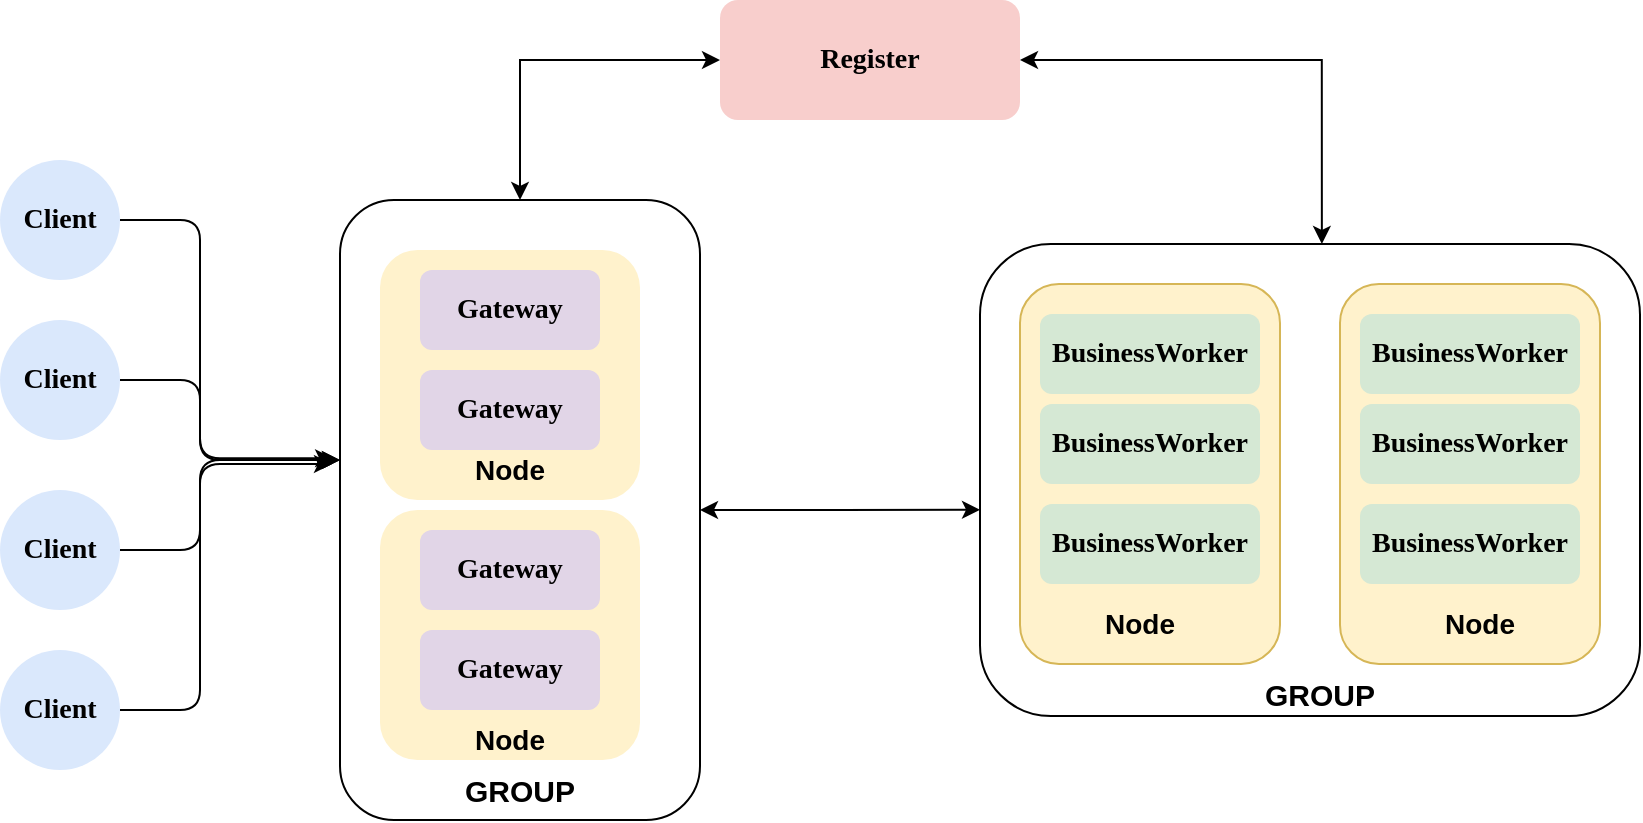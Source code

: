 <mxfile version="14.9.4" type="device"><diagram id="8KiFIogLRaid0rSmhTV5" name="Page-1"><mxGraphModel dx="1422" dy="762" grid="1" gridSize="10" guides="1" tooltips="1" connect="1" arrows="1" fold="1" page="1" pageScale="1" pageWidth="827" pageHeight="1169" math="0" shadow="0"><root><mxCell id="0"/><mxCell id="1NIG302mUYfSHlz37v_A-12" value="Untitled Layer" parent="0"/><mxCell id="1NIG302mUYfSHlz37v_A-25" style="edgeStyle=orthogonalEdgeStyle;rounded=0;orthogonalLoop=1;jettySize=auto;html=1;entryX=0;entryY=0.563;entryDx=0;entryDy=0;entryPerimeter=0;startArrow=classic;startFill=1;fontStyle=1" parent="1NIG302mUYfSHlz37v_A-12" source="1NIG302mUYfSHlz37v_A-13" target="1NIG302mUYfSHlz37v_A-14" edge="1"><mxGeometry relative="1" as="geometry"/></mxCell><mxCell id="1NIG302mUYfSHlz37v_A-13" value="" style="rounded=1;whiteSpace=wrap;html=1;fontStyle=1" parent="1NIG302mUYfSHlz37v_A-12" vertex="1"><mxGeometry x="200" y="280" width="180" height="310" as="geometry"/></mxCell><mxCell id="1NIG302mUYfSHlz37v_A-14" value="" style="rounded=1;whiteSpace=wrap;html=1;fontStyle=1" parent="1NIG302mUYfSHlz37v_A-12" vertex="1"><mxGeometry x="520" y="302" width="330" height="236" as="geometry"/></mxCell><mxCell id="1NIG302mUYfSHlz37v_A-19" value="" style="edgeStyle=segmentEdgeStyle;endArrow=classic;html=1;exitX=1;exitY=0.5;exitDx=0;exitDy=0;entryX=-0.019;entryY=0.453;entryDx=0;entryDy=0;entryPerimeter=0;fontStyle=1" parent="1NIG302mUYfSHlz37v_A-12" edge="1"><mxGeometry width="50" height="50" relative="1" as="geometry"><mxPoint x="90" y="290" as="sourcePoint"/><mxPoint x="196.58" y="409.105" as="targetPoint"/><Array as="points"><mxPoint x="130" y="290"/><mxPoint x="130" y="409"/></Array></mxGeometry></mxCell><mxCell id="1NIG302mUYfSHlz37v_A-20" value="" style="edgeStyle=segmentEdgeStyle;endArrow=classic;html=1;exitX=1;exitY=0.5;exitDx=0;exitDy=0;fontStyle=1" parent="1NIG302mUYfSHlz37v_A-12" source="ZAorqvLTD5g4jHcSCniG-15" edge="1"><mxGeometry width="50" height="50" relative="1" as="geometry"><mxPoint x="100" y="300" as="sourcePoint"/><mxPoint x="200" y="410" as="targetPoint"/><Array as="points"><mxPoint x="130" y="370"/><mxPoint x="130" y="410"/></Array></mxGeometry></mxCell><mxCell id="1NIG302mUYfSHlz37v_A-22" value="" style="edgeStyle=segmentEdgeStyle;endArrow=classic;html=1;exitX=1;exitY=0.5;exitDx=0;exitDy=0;fontStyle=1" parent="1NIG302mUYfSHlz37v_A-12" source="ZAorqvLTD5g4jHcSCniG-14" edge="1"><mxGeometry width="50" height="50" relative="1" as="geometry"><mxPoint x="140" y="650" as="sourcePoint"/><mxPoint x="200" y="410" as="targetPoint"/><Array as="points"><mxPoint x="130" y="455"/><mxPoint x="130" y="410"/></Array></mxGeometry></mxCell><mxCell id="1NIG302mUYfSHlz37v_A-23" value="" style="edgeStyle=segmentEdgeStyle;endArrow=classic;html=1;exitX=1;exitY=0.5;exitDx=0;exitDy=0;fontStyle=1" parent="1NIG302mUYfSHlz37v_A-12" source="ZAorqvLTD5g4jHcSCniG-23" edge="1"><mxGeometry width="50" height="50" relative="1" as="geometry"><mxPoint x="460" y="430" as="sourcePoint"/><mxPoint x="196" y="412" as="targetPoint"/><Array as="points"><mxPoint x="130" y="535"/><mxPoint x="130" y="412"/></Array></mxGeometry></mxCell><mxCell id="1NIG302mUYfSHlz37v_A-24" style="edgeStyle=orthogonalEdgeStyle;rounded=0;orthogonalLoop=1;jettySize=auto;html=1;entryX=0.5;entryY=0;entryDx=0;entryDy=0;startArrow=classic;startFill=1;fontStyle=1" parent="1NIG302mUYfSHlz37v_A-12" source="ZAorqvLTD5g4jHcSCniG-1" target="1NIG302mUYfSHlz37v_A-13" edge="1"><mxGeometry relative="1" as="geometry"/></mxCell><mxCell id="1NIG302mUYfSHlz37v_A-26" style="edgeStyle=orthogonalEdgeStyle;rounded=0;orthogonalLoop=1;jettySize=auto;html=1;entryX=0.518;entryY=0;entryDx=0;entryDy=0;entryPerimeter=0;startArrow=classic;startFill=1;exitX=1;exitY=0.5;exitDx=0;exitDy=0;fontStyle=1" parent="1NIG302mUYfSHlz37v_A-12" source="ZAorqvLTD5g4jHcSCniG-1" target="1NIG302mUYfSHlz37v_A-14" edge="1"><mxGeometry relative="1" as="geometry"/></mxCell><mxCell id="c7lH_eX53HV6unam356O-1" value="&lt;b&gt;&lt;font style=&quot;font-size: 15px&quot;&gt;GROUP&lt;/font&gt;&lt;/b&gt;" style="text;html=1;strokeColor=none;fillColor=none;align=center;verticalAlign=middle;whiteSpace=wrap;rounded=0;" vertex="1" parent="1NIG302mUYfSHlz37v_A-12"><mxGeometry x="270" y="565" width="40" height="20" as="geometry"/></mxCell><mxCell id="ZAorqvLTD5g4jHcSCniG-17" value="Untitled Layer" parent="0"/><mxCell id="ZAorqvLTD5g4jHcSCniG-18" value="" style="rounded=1;whiteSpace=wrap;html=1;fillColor=#fff2cc;fontFamily=Comic Sans MS;fontSize=14;strokeColor=none;fontStyle=1" parent="ZAorqvLTD5g4jHcSCniG-17" vertex="1"><mxGeometry x="220" y="305" width="130" height="125" as="geometry"/></mxCell><mxCell id="ZAorqvLTD5g4jHcSCniG-19" value="" style="rounded=1;whiteSpace=wrap;html=1;fillColor=#fff2cc;strokeColor=#d6b656;fontFamily=Comic Sans MS;fontSize=14;fontStyle=1" parent="ZAorqvLTD5g4jHcSCniG-17" vertex="1"><mxGeometry x="540" y="322" width="130" height="190" as="geometry"/></mxCell><mxCell id="1NIG302mUYfSHlz37v_A-2" value="Gateway" style="rounded=1;whiteSpace=wrap;html=1;fillColor=#e1d5e7;strokeColor=none;fontFamily=Comic Sans MS;fontSize=14;fontStyle=1" parent="ZAorqvLTD5g4jHcSCniG-17" vertex="1"><mxGeometry x="240" y="315" width="90" height="40" as="geometry"/></mxCell><mxCell id="1NIG302mUYfSHlz37v_A-3" value="" style="rounded=1;whiteSpace=wrap;html=1;fillColor=#fff2cc;fontFamily=Comic Sans MS;fontSize=14;strokeColor=none;fontStyle=1" parent="ZAorqvLTD5g4jHcSCniG-17" vertex="1"><mxGeometry x="220" y="435" width="130" height="125" as="geometry"/></mxCell><mxCell id="1NIG302mUYfSHlz37v_A-4" value="Gateway" style="rounded=1;whiteSpace=wrap;html=1;fillColor=#e1d5e7;strokeColor=none;fontFamily=Comic Sans MS;fontSize=14;fontStyle=1" parent="ZAorqvLTD5g4jHcSCniG-17" vertex="1"><mxGeometry x="240" y="445" width="90" height="40" as="geometry"/></mxCell><mxCell id="1NIG302mUYfSHlz37v_A-5" value="Gateway" style="rounded=1;whiteSpace=wrap;html=1;fillColor=#e1d5e7;strokeColor=none;fontFamily=Comic Sans MS;fontSize=14;fontStyle=1" parent="ZAorqvLTD5g4jHcSCniG-17" vertex="1"><mxGeometry x="240" y="495" width="90" height="40" as="geometry"/></mxCell><mxCell id="1NIG302mUYfSHlz37v_A-6" value="BusinessWorker" style="rounded=1;whiteSpace=wrap;html=1;fillColor=#d5e8d4;strokeColor=none;fontFamily=Comic Sans MS;fontSize=14;fontStyle=1" parent="ZAorqvLTD5g4jHcSCniG-17" vertex="1"><mxGeometry x="550" y="337" width="110" height="40" as="geometry"/></mxCell><mxCell id="1NIG302mUYfSHlz37v_A-7" value="BusinessWorker" style="rounded=1;whiteSpace=wrap;html=1;fillColor=#d5e8d4;strokeColor=none;fontFamily=Comic Sans MS;fontSize=14;fontStyle=1" parent="ZAorqvLTD5g4jHcSCniG-17" vertex="1"><mxGeometry x="550" y="432" width="110" height="40" as="geometry"/></mxCell><mxCell id="1NIG302mUYfSHlz37v_A-8" value="" style="rounded=1;whiteSpace=wrap;html=1;fillColor=#fff2cc;strokeColor=#d6b656;fontFamily=Comic Sans MS;fontSize=14;fontStyle=1" parent="ZAorqvLTD5g4jHcSCniG-17" vertex="1"><mxGeometry x="700" y="322" width="130" height="190" as="geometry"/></mxCell><mxCell id="1NIG302mUYfSHlz37v_A-9" value="BusinessWorker" style="rounded=1;whiteSpace=wrap;html=1;fillColor=#d5e8d4;strokeColor=none;fontFamily=Comic Sans MS;fontSize=14;fontStyle=1" parent="ZAorqvLTD5g4jHcSCniG-17" vertex="1"><mxGeometry x="710" y="337" width="110" height="40" as="geometry"/></mxCell><mxCell id="1NIG302mUYfSHlz37v_A-10" value="BusinessWorker" style="rounded=1;whiteSpace=wrap;html=1;fillColor=#d5e8d4;strokeColor=none;fontFamily=Comic Sans MS;fontSize=14;fontStyle=1" parent="ZAorqvLTD5g4jHcSCniG-17" vertex="1"><mxGeometry x="710" y="432" width="110" height="40" as="geometry"/></mxCell><mxCell id="1NIG302mUYfSHlz37v_A-11" value="BusinessWorker" style="rounded=1;whiteSpace=wrap;html=1;fillColor=#d5e8d4;strokeColor=none;fontFamily=Comic Sans MS;fontSize=14;fontStyle=1" parent="ZAorqvLTD5g4jHcSCniG-17" vertex="1"><mxGeometry x="710" y="382" width="110" height="40" as="geometry"/></mxCell><mxCell id="1" parent="0"/><mxCell id="ZAorqvLTD5g4jHcSCniG-1" value="&lt;span&gt;Register&lt;/span&gt;" style="rounded=1;whiteSpace=wrap;html=1;fillColor=#f8cecc;strokeColor=none;fontFamily=Comic Sans MS;fontSize=14;fontStyle=1" parent="1" vertex="1"><mxGeometry x="390" y="180" width="150" height="60" as="geometry"/></mxCell><mxCell id="ZAorqvLTD5g4jHcSCniG-2" value="Gateway" style="rounded=1;whiteSpace=wrap;html=1;fillColor=#e1d5e7;strokeColor=none;fontFamily=Comic Sans MS;fontSize=14;fontStyle=1" parent="1" vertex="1"><mxGeometry x="240" y="365" width="90" height="40" as="geometry"/></mxCell><mxCell id="ZAorqvLTD5g4jHcSCniG-8" value="BusinessWorker" style="rounded=1;whiteSpace=wrap;html=1;fillColor=#d5e8d4;strokeColor=none;fontFamily=Comic Sans MS;fontSize=14;fontStyle=1" parent="1" vertex="1"><mxGeometry x="550" y="382" width="110" height="40" as="geometry"/></mxCell><mxCell id="ZAorqvLTD5g4jHcSCniG-13" value="Client" style="ellipse;whiteSpace=wrap;html=1;aspect=fixed;fillColor=#dae8fc;strokeColor=none;fontFamily=Comic Sans MS;fontSize=14;fontStyle=1" parent="1" vertex="1"><mxGeometry x="30" y="260" width="60" height="60" as="geometry"/></mxCell><mxCell id="ZAorqvLTD5g4jHcSCniG-14" value="Client" style="ellipse;whiteSpace=wrap;html=1;aspect=fixed;fillColor=#dae8fc;strokeColor=none;fontFamily=Comic Sans MS;fontSize=14;fontStyle=1" parent="1" vertex="1"><mxGeometry x="30" y="425" width="60" height="60" as="geometry"/></mxCell><mxCell id="ZAorqvLTD5g4jHcSCniG-15" value="Client" style="ellipse;whiteSpace=wrap;html=1;aspect=fixed;fillColor=#dae8fc;strokeColor=none;fontFamily=Comic Sans MS;fontSize=14;fontStyle=1" parent="1" vertex="1"><mxGeometry x="30" y="340" width="60" height="60" as="geometry"/></mxCell><mxCell id="ZAorqvLTD5g4jHcSCniG-23" value="Client" style="ellipse;whiteSpace=wrap;html=1;aspect=fixed;fillColor=#dae8fc;strokeColor=none;fontFamily=Comic Sans MS;fontSize=14;fontStyle=1" parent="1" vertex="1"><mxGeometry x="30" y="505" width="60" height="60" as="geometry"/></mxCell><mxCell id="c7lH_eX53HV6unam356O-5" value="&lt;font style=&quot;font-size: 14px&quot;&gt;&lt;b&gt;Node&lt;/b&gt;&lt;/font&gt;" style="text;html=1;strokeColor=none;fillColor=none;align=center;verticalAlign=middle;whiteSpace=wrap;rounded=0;" vertex="1" parent="1"><mxGeometry x="580" y="482" width="40" height="20" as="geometry"/></mxCell><mxCell id="c7lH_eX53HV6unam356O-6" value="&lt;font style=&quot;font-size: 14px&quot;&gt;&lt;b&gt;Node&lt;/b&gt;&lt;/font&gt;" style="text;html=1;strokeColor=none;fillColor=none;align=center;verticalAlign=middle;whiteSpace=wrap;rounded=0;" vertex="1" parent="1"><mxGeometry x="750" y="482" width="40" height="20" as="geometry"/></mxCell><mxCell id="c7lH_eX53HV6unam356O-7" value="&lt;b&gt;&lt;font style=&quot;font-size: 15px&quot;&gt;GROUP&lt;/font&gt;&lt;/b&gt;" style="text;html=1;strokeColor=none;fillColor=none;align=center;verticalAlign=middle;whiteSpace=wrap;rounded=0;" vertex="1" parent="1"><mxGeometry x="670" y="517" width="40" height="20" as="geometry"/></mxCell><mxCell id="c7lH_eX53HV6unam356O-8" value="&lt;font style=&quot;font-size: 14px&quot;&gt;&lt;b&gt;Node&lt;/b&gt;&lt;/font&gt;" style="text;html=1;strokeColor=none;fillColor=none;align=center;verticalAlign=middle;whiteSpace=wrap;rounded=0;" vertex="1" parent="1"><mxGeometry x="265" y="405" width="40" height="20" as="geometry"/></mxCell><mxCell id="c7lH_eX53HV6unam356O-9" value="&lt;font style=&quot;font-size: 14px&quot;&gt;&lt;b&gt;Node&lt;/b&gt;&lt;/font&gt;" style="text;html=1;strokeColor=none;fillColor=none;align=center;verticalAlign=middle;whiteSpace=wrap;rounded=0;" vertex="1" parent="1"><mxGeometry x="265" y="540" width="40" height="20" as="geometry"/></mxCell></root></mxGraphModel></diagram></mxfile>